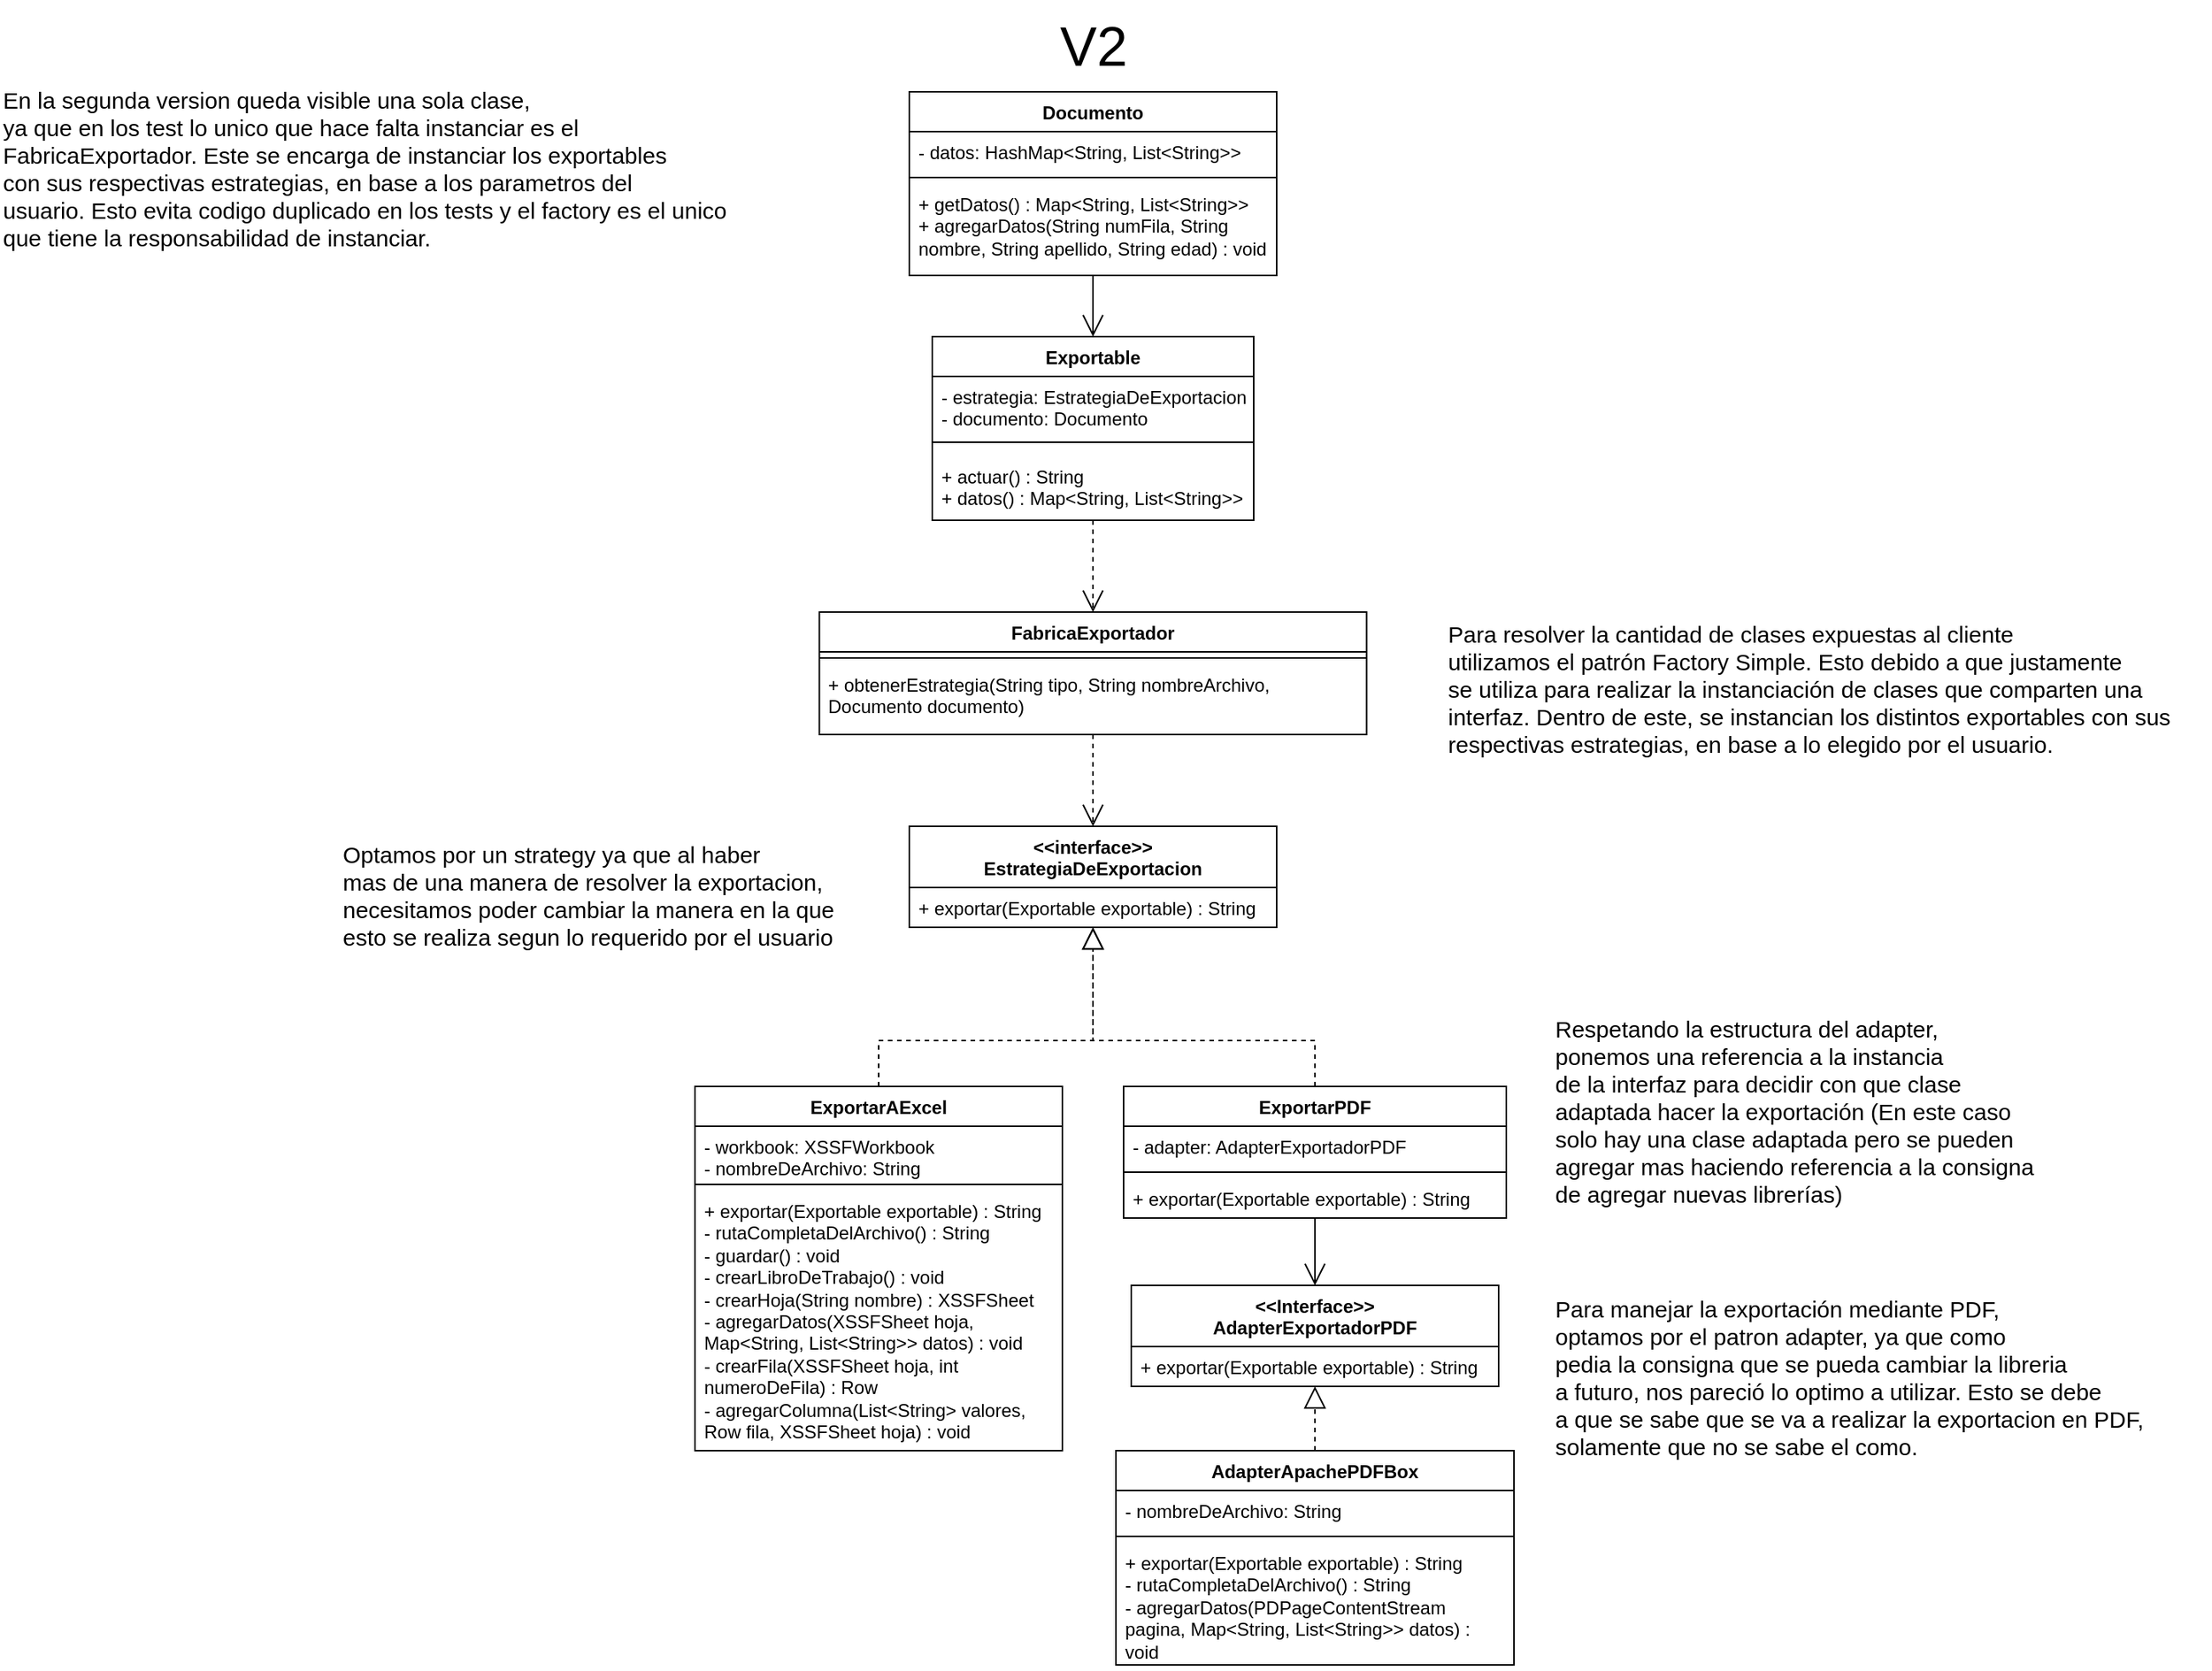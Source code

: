<mxfile version="24.6.4" type="device">
  <diagram name="Página-1" id="m3YiKb1pOxPoElPiLpKl">
    <mxGraphModel dx="3531" dy="1652" grid="1" gridSize="10" guides="1" tooltips="1" connect="1" arrows="1" fold="1" page="1" pageScale="1" pageWidth="827" pageHeight="1169" math="0" shadow="0">
      <root>
        <mxCell id="0" />
        <mxCell id="1" parent="0" />
        <mxCell id="AN9zDlKNwb55fskblCpH-6" value="Exportable" style="swimlane;fontStyle=1;align=center;verticalAlign=top;childLayout=stackLayout;horizontal=1;startSize=26;horizontalStack=0;resizeParent=1;resizeParentMax=0;resizeLast=0;collapsible=1;marginBottom=0;whiteSpace=wrap;html=1;" parent="1" vertex="1">
          <mxGeometry x="-1505" y="120" width="210" height="120" as="geometry" />
        </mxCell>
        <mxCell id="AN9zDlKNwb55fskblCpH-7" value="&lt;div&gt;- estrategia: EstrategiaDeExportacion&lt;br&gt;&lt;/div&gt;&lt;div&gt;- documento: Documento&lt;br&gt;&lt;/div&gt;" style="text;strokeColor=none;fillColor=none;align=left;verticalAlign=top;spacingLeft=4;spacingRight=4;overflow=hidden;rotatable=0;points=[[0,0.5],[1,0.5]];portConstraint=eastwest;whiteSpace=wrap;html=1;" parent="AN9zDlKNwb55fskblCpH-6" vertex="1">
          <mxGeometry y="26" width="210" height="34" as="geometry" />
        </mxCell>
        <mxCell id="AN9zDlKNwb55fskblCpH-8" value="" style="line;strokeWidth=1;fillColor=none;align=left;verticalAlign=middle;spacingTop=-1;spacingLeft=3;spacingRight=3;rotatable=0;labelPosition=right;points=[];portConstraint=eastwest;strokeColor=inherit;" parent="AN9zDlKNwb55fskblCpH-6" vertex="1">
          <mxGeometry y="60" width="210" height="18" as="geometry" />
        </mxCell>
        <mxCell id="AN9zDlKNwb55fskblCpH-9" value="&lt;div&gt;+ actuar() : String&lt;/div&gt;&lt;div&gt;+ datos() : Map&amp;lt;String, List&amp;lt;String&amp;gt;&amp;gt;&lt;br&gt;&lt;/div&gt;" style="text;strokeColor=none;fillColor=none;align=left;verticalAlign=top;spacingLeft=4;spacingRight=4;overflow=hidden;rotatable=0;points=[[0,0.5],[1,0.5]];portConstraint=eastwest;whiteSpace=wrap;html=1;" parent="AN9zDlKNwb55fskblCpH-6" vertex="1">
          <mxGeometry y="78" width="210" height="42" as="geometry" />
        </mxCell>
        <mxCell id="AN9zDlKNwb55fskblCpH-10" value="ExportarAExcel" style="swimlane;fontStyle=1;align=center;verticalAlign=top;childLayout=stackLayout;horizontal=1;startSize=26;horizontalStack=0;resizeParent=1;resizeParentMax=0;resizeLast=0;collapsible=1;marginBottom=0;whiteSpace=wrap;html=1;" parent="1" vertex="1">
          <mxGeometry x="-1660" y="610" width="240" height="238" as="geometry" />
        </mxCell>
        <mxCell id="AN9zDlKNwb55fskblCpH-11" value="&lt;div&gt;- workbook: XSSFWorkbook&lt;/div&gt;&lt;div&gt;- nombreDeArchivo: String&lt;br&gt;&lt;/div&gt;" style="text;strokeColor=none;fillColor=none;align=left;verticalAlign=top;spacingLeft=4;spacingRight=4;overflow=hidden;rotatable=0;points=[[0,0.5],[1,0.5]];portConstraint=eastwest;whiteSpace=wrap;html=1;" parent="AN9zDlKNwb55fskblCpH-10" vertex="1">
          <mxGeometry y="26" width="240" height="34" as="geometry" />
        </mxCell>
        <mxCell id="AN9zDlKNwb55fskblCpH-12" value="" style="line;strokeWidth=1;fillColor=none;align=left;verticalAlign=middle;spacingTop=-1;spacingLeft=3;spacingRight=3;rotatable=0;labelPosition=right;points=[];portConstraint=eastwest;strokeColor=inherit;" parent="AN9zDlKNwb55fskblCpH-10" vertex="1">
          <mxGeometry y="60" width="240" height="8" as="geometry" />
        </mxCell>
        <mxCell id="AN9zDlKNwb55fskblCpH-13" value="&lt;div&gt;+ exportar(Exportable exportable) : String&lt;br&gt;&lt;/div&gt;&lt;div&gt;- rutaCompletaDelArchivo() : String&lt;/div&gt;&lt;div&gt;- guardar() : void&lt;/div&gt;&lt;div&gt;- crearLibroDeTrabajo() : void&lt;/div&gt;&lt;div&gt;- crearHoja(String nombre) : XSSFSheet&lt;/div&gt;&lt;div&gt;- agregarDatos(XSSFSheet hoja, Map&amp;lt;String, List&amp;lt;String&amp;gt;&amp;gt; datos) : void&lt;/div&gt;&lt;div&gt;- crearFila(XSSFSheet hoja, int numeroDeFila) : Row&lt;/div&gt;&lt;div&gt;- agregarColumna(List&amp;lt;String&amp;gt; valores, Row fila, XSSFSheet hoja) : void&lt;br&gt;&lt;/div&gt;" style="text;strokeColor=none;fillColor=none;align=left;verticalAlign=top;spacingLeft=4;spacingRight=4;overflow=hidden;rotatable=0;points=[[0,0.5],[1,0.5]];portConstraint=eastwest;whiteSpace=wrap;html=1;" parent="AN9zDlKNwb55fskblCpH-10" vertex="1">
          <mxGeometry y="68" width="240" height="170" as="geometry" />
        </mxCell>
        <mxCell id="AN9zDlKNwb55fskblCpH-14" value="&amp;lt;&amp;lt;Interface&amp;gt;&amp;gt;&lt;br&gt;&lt;div&gt;AdapterExportadorPDF&lt;/div&gt;" style="swimlane;fontStyle=1;align=center;verticalAlign=top;childLayout=stackLayout;horizontal=1;startSize=40;horizontalStack=0;resizeParent=1;resizeParentMax=0;resizeLast=0;collapsible=1;marginBottom=0;whiteSpace=wrap;html=1;" parent="1" vertex="1">
          <mxGeometry x="-1375" y="740" width="240" height="66" as="geometry" />
        </mxCell>
        <mxCell id="AN9zDlKNwb55fskblCpH-17" value="+ exportar(Exportable exportable) : String" style="text;strokeColor=none;fillColor=none;align=left;verticalAlign=top;spacingLeft=4;spacingRight=4;overflow=hidden;rotatable=0;points=[[0,0.5],[1,0.5]];portConstraint=eastwest;whiteSpace=wrap;html=1;" parent="AN9zDlKNwb55fskblCpH-14" vertex="1">
          <mxGeometry y="40" width="240" height="26" as="geometry" />
        </mxCell>
        <mxCell id="AN9zDlKNwb55fskblCpH-18" value="AdapterApachePDFBox" style="swimlane;fontStyle=1;align=center;verticalAlign=top;childLayout=stackLayout;horizontal=1;startSize=26;horizontalStack=0;resizeParent=1;resizeParentMax=0;resizeLast=0;collapsible=1;marginBottom=0;whiteSpace=wrap;html=1;" parent="1" vertex="1">
          <mxGeometry x="-1385" y="848" width="260" height="140" as="geometry" />
        </mxCell>
        <mxCell id="AN9zDlKNwb55fskblCpH-19" value="- nombreDeArchivo: String" style="text;strokeColor=none;fillColor=none;align=left;verticalAlign=top;spacingLeft=4;spacingRight=4;overflow=hidden;rotatable=0;points=[[0,0.5],[1,0.5]];portConstraint=eastwest;whiteSpace=wrap;html=1;" parent="AN9zDlKNwb55fskblCpH-18" vertex="1">
          <mxGeometry y="26" width="260" height="26" as="geometry" />
        </mxCell>
        <mxCell id="AN9zDlKNwb55fskblCpH-20" value="" style="line;strokeWidth=1;fillColor=none;align=left;verticalAlign=middle;spacingTop=-1;spacingLeft=3;spacingRight=3;rotatable=0;labelPosition=right;points=[];portConstraint=eastwest;strokeColor=inherit;" parent="AN9zDlKNwb55fskblCpH-18" vertex="1">
          <mxGeometry y="52" width="260" height="8" as="geometry" />
        </mxCell>
        <mxCell id="AN9zDlKNwb55fskblCpH-21" value="&lt;div&gt;+ exportar(Exportable exportable) : String&lt;/div&gt;&lt;div&gt;- rutaCompletaDelArchivo() : String&lt;/div&gt;&lt;div&gt;- agregarDatos(PDPageContentStream pagina, Map&amp;lt;String, List&amp;lt;String&amp;gt;&amp;gt; datos) : void &lt;br&gt;&lt;/div&gt;" style="text;strokeColor=none;fillColor=none;align=left;verticalAlign=top;spacingLeft=4;spacingRight=4;overflow=hidden;rotatable=0;points=[[0,0.5],[1,0.5]];portConstraint=eastwest;whiteSpace=wrap;html=1;" parent="AN9zDlKNwb55fskblCpH-18" vertex="1">
          <mxGeometry y="60" width="260" height="80" as="geometry" />
        </mxCell>
        <mxCell id="AN9zDlKNwb55fskblCpH-22" value="ExportarPDF" style="swimlane;fontStyle=1;align=center;verticalAlign=top;childLayout=stackLayout;horizontal=1;startSize=26;horizontalStack=0;resizeParent=1;resizeParentMax=0;resizeLast=0;collapsible=1;marginBottom=0;whiteSpace=wrap;html=1;" parent="1" vertex="1">
          <mxGeometry x="-1380" y="610" width="250" height="86" as="geometry" />
        </mxCell>
        <mxCell id="AN9zDlKNwb55fskblCpH-23" value="- adapter: AdapterExportadorPDF" style="text;strokeColor=none;fillColor=none;align=left;verticalAlign=top;spacingLeft=4;spacingRight=4;overflow=hidden;rotatable=0;points=[[0,0.5],[1,0.5]];portConstraint=eastwest;whiteSpace=wrap;html=1;" parent="AN9zDlKNwb55fskblCpH-22" vertex="1">
          <mxGeometry y="26" width="250" height="26" as="geometry" />
        </mxCell>
        <mxCell id="AN9zDlKNwb55fskblCpH-24" value="" style="line;strokeWidth=1;fillColor=none;align=left;verticalAlign=middle;spacingTop=-1;spacingLeft=3;spacingRight=3;rotatable=0;labelPosition=right;points=[];portConstraint=eastwest;strokeColor=inherit;" parent="AN9zDlKNwb55fskblCpH-22" vertex="1">
          <mxGeometry y="52" width="250" height="8" as="geometry" />
        </mxCell>
        <mxCell id="AN9zDlKNwb55fskblCpH-25" value="+ exportar(Exportable exportable) : String" style="text;strokeColor=none;fillColor=none;align=left;verticalAlign=top;spacingLeft=4;spacingRight=4;overflow=hidden;rotatable=0;points=[[0,0.5],[1,0.5]];portConstraint=eastwest;whiteSpace=wrap;html=1;" parent="AN9zDlKNwb55fskblCpH-22" vertex="1">
          <mxGeometry y="60" width="250" height="26" as="geometry" />
        </mxCell>
        <mxCell id="AN9zDlKNwb55fskblCpH-28" value="&lt;div&gt;&amp;lt;&amp;lt;interface&amp;gt;&amp;gt;&lt;/div&gt;&lt;div&gt;EstrategiaDeExportacion&lt;br&gt;&lt;/div&gt;" style="swimlane;fontStyle=1;align=center;verticalAlign=top;childLayout=stackLayout;horizontal=1;startSize=40;horizontalStack=0;resizeParent=1;resizeParentMax=0;resizeLast=0;collapsible=1;marginBottom=0;whiteSpace=wrap;html=1;" parent="1" vertex="1">
          <mxGeometry x="-1520" y="440" width="240" height="66" as="geometry" />
        </mxCell>
        <mxCell id="AN9zDlKNwb55fskblCpH-31" value="+ exportar(Exportable exportable) : String" style="text;strokeColor=none;fillColor=none;align=left;verticalAlign=top;spacingLeft=4;spacingRight=4;overflow=hidden;rotatable=0;points=[[0,0.5],[1,0.5]];portConstraint=eastwest;whiteSpace=wrap;html=1;" parent="AN9zDlKNwb55fskblCpH-28" vertex="1">
          <mxGeometry y="40" width="240" height="26" as="geometry" />
        </mxCell>
        <mxCell id="AN9zDlKNwb55fskblCpH-37" value="" style="endArrow=open;endFill=1;endSize=12;html=1;rounded=0;entryX=0.5;entryY=0;entryDx=0;entryDy=0;" parent="1" source="AN9zDlKNwb55fskblCpH-25" target="AN9zDlKNwb55fskblCpH-14" edge="1">
          <mxGeometry width="160" relative="1" as="geometry">
            <mxPoint x="-1180.5" y="647" as="sourcePoint" />
            <mxPoint x="-1179.5" y="596" as="targetPoint" />
          </mxGeometry>
        </mxCell>
        <mxCell id="AN9zDlKNwb55fskblCpH-44" value="" style="endArrow=block;dashed=1;endFill=0;endSize=12;html=1;rounded=0;" parent="1" source="AN9zDlKNwb55fskblCpH-18" target="AN9zDlKNwb55fskblCpH-14" edge="1">
          <mxGeometry width="160" relative="1" as="geometry">
            <mxPoint x="-1290" y="800" as="sourcePoint" />
            <mxPoint x="-1130" y="800" as="targetPoint" />
          </mxGeometry>
        </mxCell>
        <mxCell id="AN9zDlKNwb55fskblCpH-45" value="" style="endArrow=block;dashed=1;endFill=0;endSize=12;html=1;rounded=0;" parent="1" source="AN9zDlKNwb55fskblCpH-10" target="AN9zDlKNwb55fskblCpH-28" edge="1">
          <mxGeometry width="160" relative="1" as="geometry">
            <mxPoint x="-1440" y="600" as="sourcePoint" />
            <mxPoint x="-1280" y="600" as="targetPoint" />
            <Array as="points">
              <mxPoint x="-1540" y="580" />
              <mxPoint x="-1400" y="580" />
            </Array>
          </mxGeometry>
        </mxCell>
        <mxCell id="AN9zDlKNwb55fskblCpH-47" value="" style="endArrow=block;dashed=1;endFill=0;endSize=12;html=1;rounded=0;" parent="1" source="AN9zDlKNwb55fskblCpH-22" target="AN9zDlKNwb55fskblCpH-28" edge="1">
          <mxGeometry width="160" relative="1" as="geometry">
            <mxPoint x="-1440" y="600" as="sourcePoint" />
            <mxPoint x="-1280" y="600" as="targetPoint" />
            <Array as="points">
              <mxPoint x="-1255" y="580" />
              <mxPoint x="-1400" y="580" />
            </Array>
          </mxGeometry>
        </mxCell>
        <mxCell id="AN9zDlKNwb55fskblCpH-48" value="&lt;font style=&quot;font-size: 36px;&quot;&gt;V2&lt;/font&gt;" style="text;html=1;align=center;verticalAlign=middle;resizable=0;points=[];autosize=1;strokeColor=none;fillColor=none;" parent="1" vertex="1">
          <mxGeometry x="-1435" y="-100" width="70" height="60" as="geometry" />
        </mxCell>
        <mxCell id="f1k30kbrnZfmxj0MRdFR-2" value="Documento" style="swimlane;fontStyle=1;align=center;verticalAlign=top;childLayout=stackLayout;horizontal=1;startSize=26;horizontalStack=0;resizeParent=1;resizeParentMax=0;resizeLast=0;collapsible=1;marginBottom=0;whiteSpace=wrap;html=1;" parent="1" vertex="1">
          <mxGeometry x="-1520" y="-40" width="240" height="120" as="geometry" />
        </mxCell>
        <mxCell id="f1k30kbrnZfmxj0MRdFR-3" value="- datos: HashMap&amp;lt;String, List&amp;lt;String&amp;gt;&amp;gt;" style="text;strokeColor=none;fillColor=none;align=left;verticalAlign=top;spacingLeft=4;spacingRight=4;overflow=hidden;rotatable=0;points=[[0,0.5],[1,0.5]];portConstraint=eastwest;whiteSpace=wrap;html=1;" parent="f1k30kbrnZfmxj0MRdFR-2" vertex="1">
          <mxGeometry y="26" width="240" height="26" as="geometry" />
        </mxCell>
        <mxCell id="f1k30kbrnZfmxj0MRdFR-4" value="" style="line;strokeWidth=1;fillColor=none;align=left;verticalAlign=middle;spacingTop=-1;spacingLeft=3;spacingRight=3;rotatable=0;labelPosition=right;points=[];portConstraint=eastwest;strokeColor=inherit;" parent="f1k30kbrnZfmxj0MRdFR-2" vertex="1">
          <mxGeometry y="52" width="240" height="8" as="geometry" />
        </mxCell>
        <mxCell id="f1k30kbrnZfmxj0MRdFR-5" value="+ getDatos() : Map&amp;lt;String, List&amp;lt;String&amp;gt;&amp;gt;&lt;div&gt;+ agregarDatos(String numFila, String nombre, String apellido, String edad) : void&lt;/div&gt;" style="text;strokeColor=none;fillColor=none;align=left;verticalAlign=top;spacingLeft=4;spacingRight=4;overflow=hidden;rotatable=0;points=[[0,0.5],[1,0.5]];portConstraint=eastwest;whiteSpace=wrap;html=1;" parent="f1k30kbrnZfmxj0MRdFR-2" vertex="1">
          <mxGeometry y="60" width="240" height="60" as="geometry" />
        </mxCell>
        <mxCell id="f1k30kbrnZfmxj0MRdFR-7" value="" style="endArrow=open;endFill=1;endSize=12;html=1;rounded=0;" parent="1" source="f1k30kbrnZfmxj0MRdFR-2" target="AN9zDlKNwb55fskblCpH-6" edge="1">
          <mxGeometry width="160" relative="1" as="geometry">
            <mxPoint x="-1420" y="170" as="sourcePoint" />
            <mxPoint x="-1260" y="170" as="targetPoint" />
          </mxGeometry>
        </mxCell>
        <mxCell id="GJ8mcKiGhJD18qp2n1Ul-2" value="FabricaExportador" style="swimlane;fontStyle=1;align=center;verticalAlign=top;childLayout=stackLayout;horizontal=1;startSize=26;horizontalStack=0;resizeParent=1;resizeParentMax=0;resizeLast=0;collapsible=1;marginBottom=0;whiteSpace=wrap;html=1;" parent="1" vertex="1">
          <mxGeometry x="-1578.75" y="300" width="357.5" height="80" as="geometry" />
        </mxCell>
        <mxCell id="GJ8mcKiGhJD18qp2n1Ul-4" value="" style="line;strokeWidth=1;fillColor=none;align=left;verticalAlign=middle;spacingTop=-1;spacingLeft=3;spacingRight=3;rotatable=0;labelPosition=right;points=[];portConstraint=eastwest;strokeColor=inherit;" parent="GJ8mcKiGhJD18qp2n1Ul-2" vertex="1">
          <mxGeometry y="26" width="357.5" height="8" as="geometry" />
        </mxCell>
        <mxCell id="GJ8mcKiGhJD18qp2n1Ul-5" value="+ obtenerEstrategia(String tipo, String nombreArchivo, Documento documento)" style="text;strokeColor=none;fillColor=none;align=left;verticalAlign=top;spacingLeft=4;spacingRight=4;overflow=hidden;rotatable=0;points=[[0,0.5],[1,0.5]];portConstraint=eastwest;whiteSpace=wrap;html=1;" parent="GJ8mcKiGhJD18qp2n1Ul-2" vertex="1">
          <mxGeometry y="34" width="357.5" height="46" as="geometry" />
        </mxCell>
        <mxCell id="GJ8mcKiGhJD18qp2n1Ul-7" value="" style="endArrow=open;endSize=12;dashed=1;html=1;rounded=0;" parent="1" source="AN9zDlKNwb55fskblCpH-6" target="GJ8mcKiGhJD18qp2n1Ul-2" edge="1">
          <mxGeometry x="0.667" y="20" width="160" relative="1" as="geometry">
            <mxPoint x="-1480" y="400" as="sourcePoint" />
            <mxPoint x="-1320" y="400" as="targetPoint" />
            <mxPoint y="-1" as="offset" />
          </mxGeometry>
        </mxCell>
        <mxCell id="GJ8mcKiGhJD18qp2n1Ul-8" value="" style="endArrow=open;endSize=12;dashed=1;html=1;rounded=0;" parent="1" source="GJ8mcKiGhJD18qp2n1Ul-2" target="AN9zDlKNwb55fskblCpH-28" edge="1">
          <mxGeometry width="160" relative="1" as="geometry">
            <mxPoint x="-1480" y="400" as="sourcePoint" />
            <mxPoint x="-1320" y="400" as="targetPoint" />
          </mxGeometry>
        </mxCell>
        <mxCell id="GJ8mcKiGhJD18qp2n1Ul-10" value="&lt;div style=&quot;text-align: left;&quot;&gt;&lt;span style=&quot;font-size: 15px; background-color: initial;&quot;&gt;Optamos por un strategy ya que al haber&lt;/span&gt;&lt;/div&gt;&lt;div style=&quot;text-align: left;&quot;&gt;&lt;font style=&quot;font-size: 15px;&quot;&gt;mas de una manera de resolver la exportacion,&lt;/font&gt;&lt;/div&gt;&lt;div style=&quot;text-align: left;&quot;&gt;&lt;font style=&quot;font-size: 15px;&quot;&gt;necesitamos poder cambiar la manera en la que&lt;/font&gt;&lt;/div&gt;&lt;div style=&quot;text-align: left;&quot;&gt;&lt;font style=&quot;font-size: 15px;&quot;&gt;esto se realiza segun lo requerido por el usuario&lt;/font&gt;&lt;/div&gt;" style="text;html=1;align=center;verticalAlign=middle;resizable=0;points=[];autosize=1;strokeColor=none;fillColor=none;" parent="1" vertex="1">
          <mxGeometry x="-1900" y="440" width="340" height="90" as="geometry" />
        </mxCell>
        <mxCell id="GJ8mcKiGhJD18qp2n1Ul-11" value="&lt;span style=&quot;font-size: 15px;&quot;&gt;Para manejar la exportación mediante PDF,&lt;/span&gt;&lt;div&gt;&lt;span style=&quot;font-size: 15px;&quot;&gt;optamos por el patron adapter, ya que como&amp;nbsp;&lt;/span&gt;&lt;/div&gt;&lt;div&gt;&lt;span style=&quot;font-size: 15px;&quot;&gt;pedia la consigna que se pueda cambiar la libreria&amp;nbsp;&lt;/span&gt;&lt;/div&gt;&lt;div&gt;&lt;span style=&quot;font-size: 15px;&quot;&gt;a futuro, nos pareció lo optimo a utilizar. Esto se debe&amp;nbsp;&lt;/span&gt;&lt;/div&gt;&lt;div&gt;&lt;span style=&quot;font-size: 15px;&quot;&gt;a que se sabe que se va a realizar la exportacion en PDF,&lt;/span&gt;&lt;/div&gt;&lt;div&gt;&lt;span style=&quot;font-size: 15px;&quot;&gt;solamente que no se sabe el como.&lt;/span&gt;&lt;/div&gt;" style="text;html=1;align=left;verticalAlign=middle;resizable=0;points=[];autosize=1;strokeColor=none;fillColor=none;" parent="1" vertex="1">
          <mxGeometry x="-1100" y="740" width="410" height="120" as="geometry" />
        </mxCell>
        <mxCell id="GJ8mcKiGhJD18qp2n1Ul-13" value="&lt;font style=&quot;font-size: 15px;&quot;&gt;Para resolver la cantidad de clases expuestas al cliente&lt;/font&gt;&lt;div&gt;&lt;font style=&quot;font-size: 15px;&quot;&gt;utilizamos el patrón Factory Simple. Esto debido a que justamente&lt;/font&gt;&lt;/div&gt;&lt;div&gt;&lt;font style=&quot;font-size: 15px;&quot;&gt;se utiliza para realizar la instanciación de clases que comparten una&amp;nbsp;&lt;/font&gt;&lt;/div&gt;&lt;div&gt;&lt;font style=&quot;font-size: 15px;&quot;&gt;interfaz. Dentro de este, se instancian los distintos exportables con sus&lt;/font&gt;&lt;/div&gt;&lt;div&gt;&lt;font style=&quot;font-size: 15px;&quot;&gt;respectivas estrategias, en base a lo elegido por el usuario.&amp;nbsp;&lt;/font&gt;&lt;/div&gt;" style="text;html=1;align=left;verticalAlign=middle;resizable=0;points=[];autosize=1;strokeColor=none;fillColor=none;" parent="1" vertex="1">
          <mxGeometry x="-1170" y="300" width="500" height="100" as="geometry" />
        </mxCell>
        <mxCell id="MTnzu8lc_FR4Vj2AEfEn-1" value="&lt;div align=&quot;left&quot;&gt;&lt;font style=&quot;font-size: 15px;&quot;&gt;En la segunda version queda visible una sola clase,&lt;/font&gt;&lt;/div&gt;&lt;div align=&quot;left&quot;&gt;&lt;font style=&quot;font-size: 15px;&quot;&gt;ya que en los test lo unico que hace falta instanciar es el &lt;br&gt;&lt;/font&gt;&lt;/div&gt;&lt;div align=&quot;left&quot;&gt;&lt;font style=&quot;font-size: 15px;&quot;&gt;FabricaExportador. Este se encarga de instanciar los exportables&lt;/font&gt;&lt;/div&gt;&lt;div align=&quot;left&quot;&gt;&lt;font style=&quot;font-size: 15px;&quot;&gt;con sus respectivas estrategias, en base a los parametros del&lt;/font&gt;&lt;/div&gt;&lt;div align=&quot;left&quot;&gt;&lt;font style=&quot;font-size: 15px;&quot;&gt;usuario. Esto evita codigo duplicado en los tests y el factory es el unico&lt;/font&gt;&lt;/div&gt;&lt;div align=&quot;left&quot;&gt;&lt;font style=&quot;font-size: 15px;&quot;&gt;que tiene la responsabilidad de instanciar.&lt;br&gt;&lt;/font&gt;&lt;/div&gt;" style="text;html=1;align=left;verticalAlign=middle;resizable=0;points=[];autosize=1;strokeColor=none;fillColor=none;" parent="1" vertex="1">
          <mxGeometry x="-2114" y="-50" width="500" height="120" as="geometry" />
        </mxCell>
        <mxCell id="laLgAB2FVeyZrAX9JeEt-1" value="&lt;div align=&quot;left&quot;&gt;&lt;font style=&quot;font-size: 15px;&quot;&gt;Respetando la estructura del adapter,&lt;/font&gt;&lt;/div&gt;&lt;div align=&quot;left&quot;&gt;&lt;font style=&quot;font-size: 15px;&quot;&gt;ponemos una referencia a la instancia&lt;/font&gt;&lt;/div&gt;&lt;div align=&quot;left&quot;&gt;&lt;font style=&quot;font-size: 15px;&quot;&gt;de la interfaz para decidir con que clase&lt;/font&gt;&lt;/div&gt;&lt;div align=&quot;left&quot;&gt;&lt;font style=&quot;font-size: 15px;&quot;&gt;adaptada hacer la exportación (En este caso&lt;/font&gt;&lt;/div&gt;&lt;div align=&quot;left&quot;&gt;&lt;font style=&quot;font-size: 15px;&quot;&gt;solo hay una clase adaptada pero se pueden&lt;/font&gt;&lt;/div&gt;&lt;div align=&quot;left&quot;&gt;&lt;font style=&quot;font-size: 15px;&quot;&gt;agregar mas haciendo referencia a la consigna &lt;br&gt;&lt;/font&gt;&lt;/div&gt;&lt;div align=&quot;left&quot;&gt;&lt;font style=&quot;font-size: 15px;&quot;&gt;de agregar nuevas librerías)&lt;br&gt;&lt;/font&gt;&lt;/div&gt;" style="text;html=1;align=left;verticalAlign=middle;resizable=0;points=[];autosize=1;strokeColor=none;fillColor=none;" vertex="1" parent="1">
          <mxGeometry x="-1100" y="556" width="330" height="140" as="geometry" />
        </mxCell>
      </root>
    </mxGraphModel>
  </diagram>
</mxfile>
